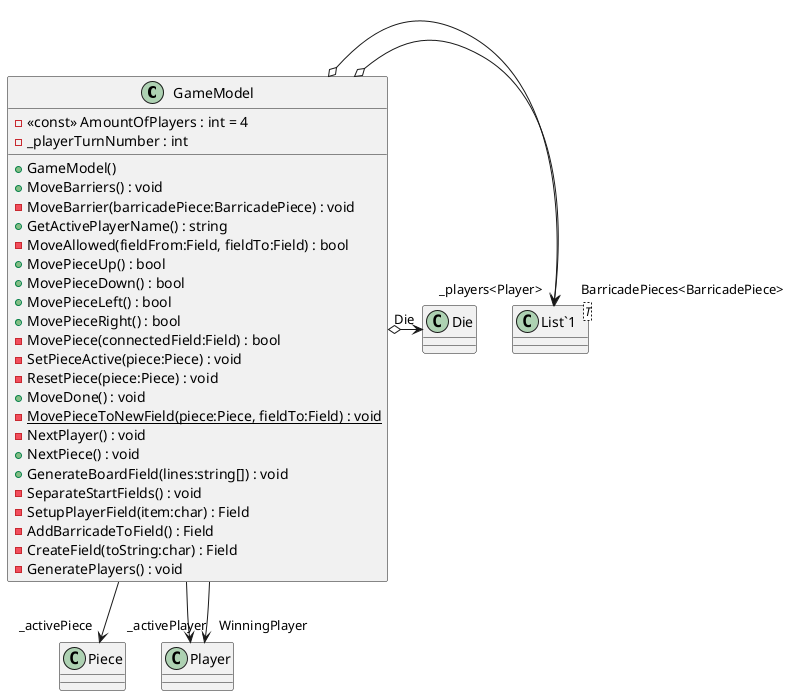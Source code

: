 @startuml
class GameModel {
    - <<const>> AmountOfPlayers : int = 4
    - _playerTurnNumber : int
    + GameModel()
    + MoveBarriers() : void
    - MoveBarrier(barricadePiece:BarricadePiece) : void
    + GetActivePlayerName() : string
    - MoveAllowed(fieldFrom:Field, fieldTo:Field) : bool
    + MovePieceUp() : bool
    + MovePieceDown() : bool
    + MovePieceLeft() : bool
    + MovePieceRight() : bool
    - MovePiece(connectedField:Field) : bool
    - SetPieceActive(piece:Piece) : void
    - ResetPiece(piece:Piece) : void
    + MoveDone() : void
    - {static} MovePieceToNewField(piece:Piece, fieldTo:Field) : void
    - NextPlayer() : void
    + NextPiece() : void
    + GenerateBoardField(lines:string[]) : void
    - SeparateStartFields() : void
    - SetupPlayerField(item:char) : Field
    - AddBarricadeToField() : Field
    - CreateField(toString:char) : Field
    - GeneratePlayers() : void
}
class "List`1"<T> {
}
GameModel o-> "BarricadePieces<BarricadePiece>" "List`1"
GameModel o-> "_players<Player>" "List`1"
GameModel --> "_activePiece" Piece
GameModel --> "_activePlayer" Player
GameModel --> "WinningPlayer" Player
GameModel o-> "Die" Die
@enduml
